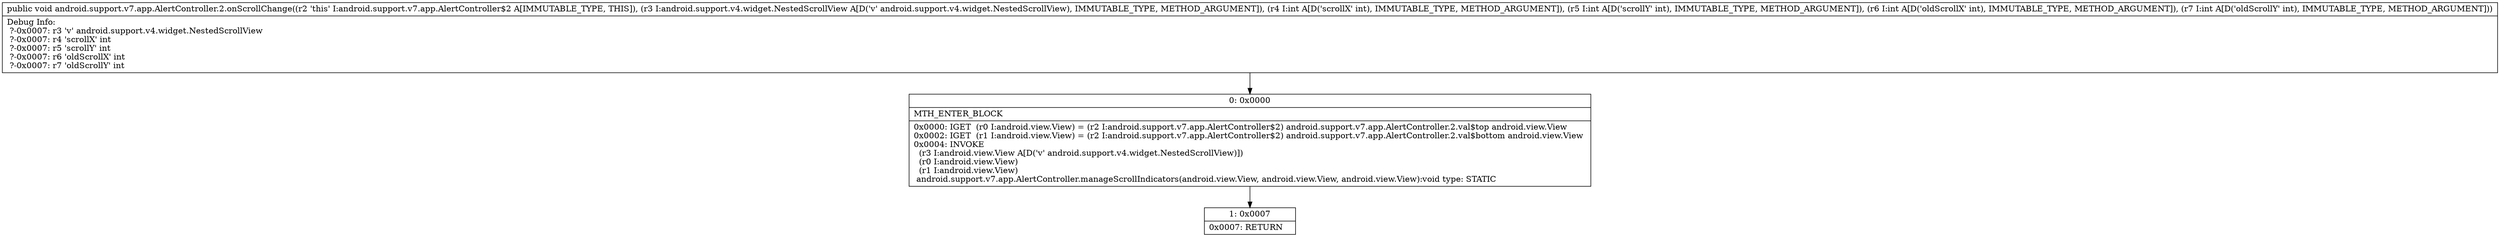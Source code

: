 digraph "CFG forandroid.support.v7.app.AlertController.2.onScrollChange(Landroid\/support\/v4\/widget\/NestedScrollView;IIII)V" {
Node_0 [shape=record,label="{0\:\ 0x0000|MTH_ENTER_BLOCK\l|0x0000: IGET  (r0 I:android.view.View) = (r2 I:android.support.v7.app.AlertController$2) android.support.v7.app.AlertController.2.val$top android.view.View \l0x0002: IGET  (r1 I:android.view.View) = (r2 I:android.support.v7.app.AlertController$2) android.support.v7.app.AlertController.2.val$bottom android.view.View \l0x0004: INVOKE  \l  (r3 I:android.view.View A[D('v' android.support.v4.widget.NestedScrollView)])\l  (r0 I:android.view.View)\l  (r1 I:android.view.View)\l android.support.v7.app.AlertController.manageScrollIndicators(android.view.View, android.view.View, android.view.View):void type: STATIC \l}"];
Node_1 [shape=record,label="{1\:\ 0x0007|0x0007: RETURN   \l}"];
MethodNode[shape=record,label="{public void android.support.v7.app.AlertController.2.onScrollChange((r2 'this' I:android.support.v7.app.AlertController$2 A[IMMUTABLE_TYPE, THIS]), (r3 I:android.support.v4.widget.NestedScrollView A[D('v' android.support.v4.widget.NestedScrollView), IMMUTABLE_TYPE, METHOD_ARGUMENT]), (r4 I:int A[D('scrollX' int), IMMUTABLE_TYPE, METHOD_ARGUMENT]), (r5 I:int A[D('scrollY' int), IMMUTABLE_TYPE, METHOD_ARGUMENT]), (r6 I:int A[D('oldScrollX' int), IMMUTABLE_TYPE, METHOD_ARGUMENT]), (r7 I:int A[D('oldScrollY' int), IMMUTABLE_TYPE, METHOD_ARGUMENT]))  | Debug Info:\l  ?\-0x0007: r3 'v' android.support.v4.widget.NestedScrollView\l  ?\-0x0007: r4 'scrollX' int\l  ?\-0x0007: r5 'scrollY' int\l  ?\-0x0007: r6 'oldScrollX' int\l  ?\-0x0007: r7 'oldScrollY' int\l}"];
MethodNode -> Node_0;
Node_0 -> Node_1;
}


